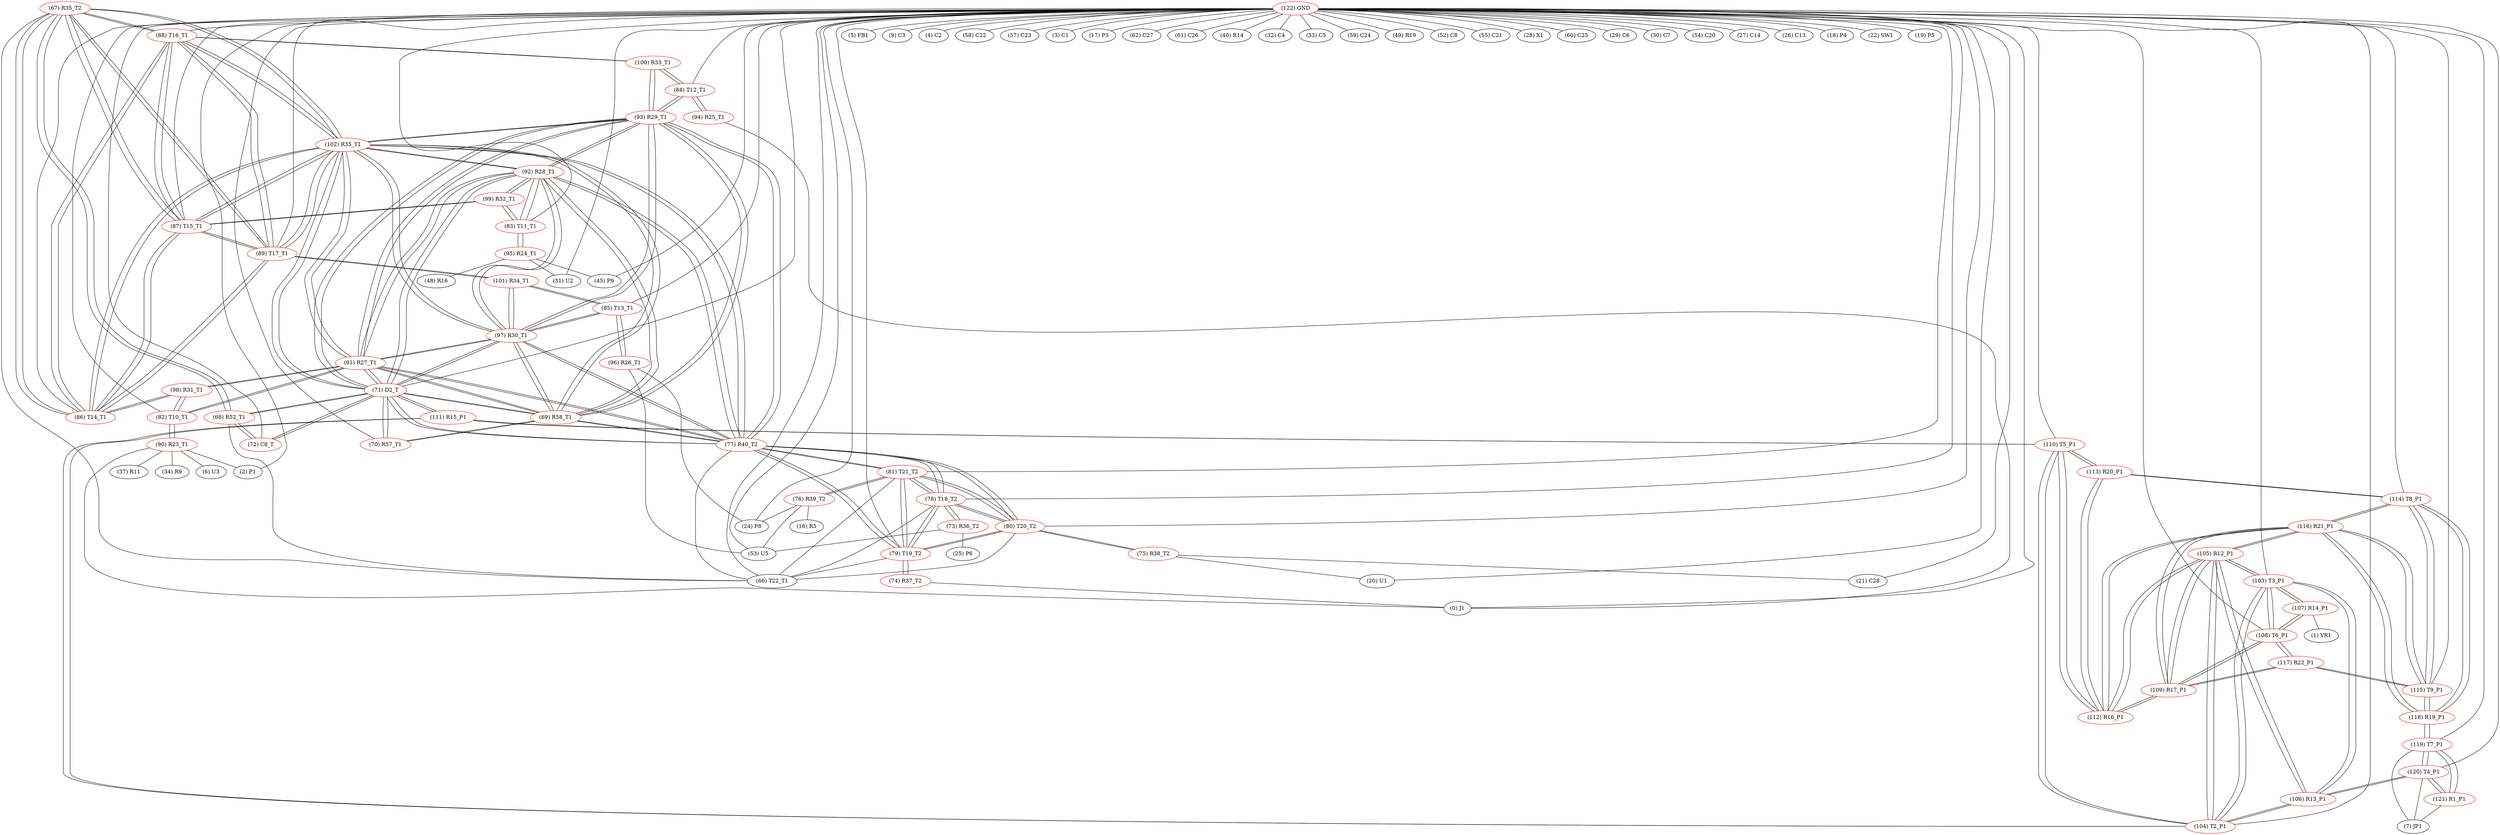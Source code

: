 graph {
	67 [label="(67) R35_T2" color=red]
	88 [label="(88) T16_T1"]
	87 [label="(87) T15_T1"]
	102 [label="(102) R35_T1"]
	86 [label="(86) T14_T1"]
	89 [label="(89) T17_T1"]
	68 [label="(68) R52_T1"]
	66 [label="(66) T22_T1"]
	68 [label="(68) R52_T1" color=red]
	71 [label="(71) D2_T"]
	72 [label="(72) C8_T"]
	67 [label="(67) R35_T2"]
	66 [label="(66) T22_T1"]
	69 [label="(69) R58_T1" color=red]
	70 [label="(70) R57_T1"]
	71 [label="(71) D2_T"]
	93 [label="(93) R29_T1"]
	102 [label="(102) R35_T1"]
	77 [label="(77) R40_T2"]
	97 [label="(97) R30_T1"]
	91 [label="(91) R27_T1"]
	92 [label="(92) R28_T1"]
	70 [label="(70) R57_T1" color=red]
	69 [label="(69) R58_T1"]
	71 [label="(71) D2_T"]
	71 [label="(71) D2_T" color=red]
	68 [label="(68) R52_T1"]
	72 [label="(72) C8_T"]
	69 [label="(69) R58_T1"]
	70 [label="(70) R57_T1"]
	93 [label="(93) R29_T1"]
	102 [label="(102) R35_T1"]
	77 [label="(77) R40_T2"]
	97 [label="(97) R30_T1"]
	91 [label="(91) R27_T1"]
	92 [label="(92) R28_T1"]
	111 [label="(111) R15_P1"]
	72 [label="(72) C8_T" color=red]
	71 [label="(71) D2_T"]
	68 [label="(68) R52_T1"]
	73 [label="(73) R36_T2" color=red]
	53 [label="(53) U5"]
	25 [label="(25) P6"]
	78 [label="(78) T18_T2"]
	74 [label="(74) R37_T2" color=red]
	0 [label="(0) J1"]
	79 [label="(79) T19_T2"]
	75 [label="(75) R38_T2" color=red]
	20 [label="(20) U1"]
	21 [label="(21) C28"]
	80 [label="(80) T20_T2"]
	76 [label="(76) R39_T2" color=red]
	16 [label="(16) R5"]
	24 [label="(24) P8"]
	53 [label="(53) U5"]
	81 [label="(81) T21_T2"]
	77 [label="(77) R40_T2" color=red]
	93 [label="(93) R29_T1"]
	102 [label="(102) R35_T1"]
	97 [label="(97) R30_T1"]
	71 [label="(71) D2_T"]
	69 [label="(69) R58_T1"]
	91 [label="(91) R27_T1"]
	92 [label="(92) R28_T1"]
	66 [label="(66) T22_T1"]
	79 [label="(79) T19_T2"]
	78 [label="(78) T18_T2"]
	81 [label="(81) T21_T2"]
	80 [label="(80) T20_T2"]
	78 [label="(78) T18_T2" color=red]
	66 [label="(66) T22_T1"]
	79 [label="(79) T19_T2"]
	77 [label="(77) R40_T2"]
	81 [label="(81) T21_T2"]
	80 [label="(80) T20_T2"]
	73 [label="(73) R36_T2"]
	79 [label="(79) T19_T2" color=red]
	66 [label="(66) T22_T1"]
	78 [label="(78) T18_T2"]
	77 [label="(77) R40_T2"]
	81 [label="(81) T21_T2"]
	80 [label="(80) T20_T2"]
	74 [label="(74) R37_T2"]
	80 [label="(80) T20_T2" color=red]
	66 [label="(66) T22_T1"]
	79 [label="(79) T19_T2"]
	78 [label="(78) T18_T2"]
	77 [label="(77) R40_T2"]
	81 [label="(81) T21_T2"]
	75 [label="(75) R38_T2"]
	81 [label="(81) T21_T2" color=red]
	66 [label="(66) T22_T1"]
	79 [label="(79) T19_T2"]
	78 [label="(78) T18_T2"]
	77 [label="(77) R40_T2"]
	80 [label="(80) T20_T2"]
	76 [label="(76) R39_T2"]
	82 [label="(82) T10_T1" color=red]
	90 [label="(90) R23_T1"]
	98 [label="(98) R31_T1"]
	91 [label="(91) R27_T1"]
	83 [label="(83) T11_T1" color=red]
	95 [label="(95) R24_T1"]
	99 [label="(99) R32_T1"]
	92 [label="(92) R28_T1"]
	84 [label="(84) T12_T1" color=red]
	100 [label="(100) R33_T1"]
	93 [label="(93) R29_T1"]
	94 [label="(94) R25_T1"]
	85 [label="(85) T13_T1" color=red]
	97 [label="(97) R30_T1"]
	101 [label="(101) R34_T1"]
	96 [label="(96) R26_T1"]
	86 [label="(86) T14_T1" color=red]
	88 [label="(88) T16_T1"]
	87 [label="(87) T15_T1"]
	102 [label="(102) R35_T1"]
	89 [label="(89) T17_T1"]
	67 [label="(67) R35_T2"]
	98 [label="(98) R31_T1"]
	87 [label="(87) T15_T1" color=red]
	88 [label="(88) T16_T1"]
	102 [label="(102) R35_T1"]
	86 [label="(86) T14_T1"]
	89 [label="(89) T17_T1"]
	67 [label="(67) R35_T2"]
	99 [label="(99) R32_T1"]
	88 [label="(88) T16_T1" color=red]
	87 [label="(87) T15_T1"]
	102 [label="(102) R35_T1"]
	86 [label="(86) T14_T1"]
	89 [label="(89) T17_T1"]
	67 [label="(67) R35_T2"]
	100 [label="(100) R33_T1"]
	89 [label="(89) T17_T1" color=red]
	88 [label="(88) T16_T1"]
	87 [label="(87) T15_T1"]
	102 [label="(102) R35_T1"]
	86 [label="(86) T14_T1"]
	67 [label="(67) R35_T2"]
	101 [label="(101) R34_T1"]
	90 [label="(90) R23_T1" color=red]
	0 [label="(0) J1"]
	37 [label="(37) R11"]
	34 [label="(34) R9"]
	2 [label="(2) P1"]
	6 [label="(6) U3"]
	82 [label="(82) T10_T1"]
	91 [label="(91) R27_T1" color=red]
	93 [label="(93) R29_T1"]
	102 [label="(102) R35_T1"]
	77 [label="(77) R40_T2"]
	97 [label="(97) R30_T1"]
	71 [label="(71) D2_T"]
	69 [label="(69) R58_T1"]
	92 [label="(92) R28_T1"]
	82 [label="(82) T10_T1"]
	98 [label="(98) R31_T1"]
	92 [label="(92) R28_T1" color=red]
	93 [label="(93) R29_T1"]
	102 [label="(102) R35_T1"]
	77 [label="(77) R40_T2"]
	97 [label="(97) R30_T1"]
	71 [label="(71) D2_T"]
	69 [label="(69) R58_T1"]
	91 [label="(91) R27_T1"]
	99 [label="(99) R32_T1"]
	83 [label="(83) T11_T1"]
	93 [label="(93) R29_T1" color=red]
	102 [label="(102) R35_T1"]
	77 [label="(77) R40_T2"]
	97 [label="(97) R30_T1"]
	71 [label="(71) D2_T"]
	69 [label="(69) R58_T1"]
	91 [label="(91) R27_T1"]
	92 [label="(92) R28_T1"]
	100 [label="(100) R33_T1"]
	84 [label="(84) T12_T1"]
	94 [label="(94) R25_T1" color=red]
	0 [label="(0) J1"]
	84 [label="(84) T12_T1"]
	95 [label="(95) R24_T1" color=red]
	31 [label="(31) U2"]
	45 [label="(45) P9"]
	48 [label="(48) R16"]
	83 [label="(83) T11_T1"]
	96 [label="(96) R26_T1" color=red]
	24 [label="(24) P8"]
	53 [label="(53) U5"]
	85 [label="(85) T13_T1"]
	97 [label="(97) R30_T1" color=red]
	93 [label="(93) R29_T1"]
	102 [label="(102) R35_T1"]
	77 [label="(77) R40_T2"]
	71 [label="(71) D2_T"]
	69 [label="(69) R58_T1"]
	91 [label="(91) R27_T1"]
	92 [label="(92) R28_T1"]
	101 [label="(101) R34_T1"]
	85 [label="(85) T13_T1"]
	98 [label="(98) R31_T1" color=red]
	82 [label="(82) T10_T1"]
	91 [label="(91) R27_T1"]
	86 [label="(86) T14_T1"]
	99 [label="(99) R32_T1" color=red]
	87 [label="(87) T15_T1"]
	92 [label="(92) R28_T1"]
	83 [label="(83) T11_T1"]
	100 [label="(100) R33_T1" color=red]
	88 [label="(88) T16_T1"]
	93 [label="(93) R29_T1"]
	84 [label="(84) T12_T1"]
	101 [label="(101) R34_T1" color=red]
	89 [label="(89) T17_T1"]
	97 [label="(97) R30_T1"]
	85 [label="(85) T13_T1"]
	102 [label="(102) R35_T1" color=red]
	93 [label="(93) R29_T1"]
	77 [label="(77) R40_T2"]
	97 [label="(97) R30_T1"]
	71 [label="(71) D2_T"]
	69 [label="(69) R58_T1"]
	91 [label="(91) R27_T1"]
	92 [label="(92) R28_T1"]
	88 [label="(88) T16_T1"]
	87 [label="(87) T15_T1"]
	86 [label="(86) T14_T1"]
	89 [label="(89) T17_T1"]
	67 [label="(67) R35_T2"]
	103 [label="(103) T3_P1" color=red]
	107 [label="(107) R14_P1"]
	108 [label="(108) T6_P1"]
	106 [label="(106) R13_P1"]
	105 [label="(105) R12_P1"]
	104 [label="(104) T2_P1"]
	104 [label="(104) T2_P1" color=red]
	106 [label="(106) R13_P1"]
	103 [label="(103) T3_P1"]
	105 [label="(105) R12_P1"]
	110 [label="(110) T5_P1"]
	111 [label="(111) R15_P1"]
	105 [label="(105) R12_P1" color=red]
	116 [label="(116) R21_P1"]
	112 [label="(112) R16_P1"]
	109 [label="(109) R17_P1"]
	106 [label="(106) R13_P1"]
	103 [label="(103) T3_P1"]
	104 [label="(104) T2_P1"]
	106 [label="(106) R13_P1" color=red]
	120 [label="(120) T4_P1"]
	103 [label="(103) T3_P1"]
	105 [label="(105) R12_P1"]
	104 [label="(104) T2_P1"]
	107 [label="(107) R14_P1" color=red]
	1 [label="(1) VR1"]
	103 [label="(103) T3_P1"]
	108 [label="(108) T6_P1"]
	108 [label="(108) T6_P1" color=red]
	107 [label="(107) R14_P1"]
	103 [label="(103) T3_P1"]
	117 [label="(117) R22_P1"]
	109 [label="(109) R17_P1"]
	109 [label="(109) R17_P1" color=red]
	116 [label="(116) R21_P1"]
	112 [label="(112) R16_P1"]
	105 [label="(105) R12_P1"]
	117 [label="(117) R22_P1"]
	108 [label="(108) T6_P1"]
	110 [label="(110) T5_P1" color=red]
	104 [label="(104) T2_P1"]
	111 [label="(111) R15_P1"]
	112 [label="(112) R16_P1"]
	113 [label="(113) R20_P1"]
	111 [label="(111) R15_P1" color=red]
	71 [label="(71) D2_T"]
	104 [label="(104) T2_P1"]
	110 [label="(110) T5_P1"]
	112 [label="(112) R16_P1" color=red]
	116 [label="(116) R21_P1"]
	105 [label="(105) R12_P1"]
	109 [label="(109) R17_P1"]
	110 [label="(110) T5_P1"]
	113 [label="(113) R20_P1"]
	113 [label="(113) R20_P1" color=red]
	114 [label="(114) T8_P1"]
	112 [label="(112) R16_P1"]
	110 [label="(110) T5_P1"]
	114 [label="(114) T8_P1" color=red]
	115 [label="(115) T9_P1"]
	116 [label="(116) R21_P1"]
	118 [label="(118) R19_P1"]
	113 [label="(113) R20_P1"]
	115 [label="(115) T9_P1" color=red]
	117 [label="(117) R22_P1"]
	116 [label="(116) R21_P1"]
	114 [label="(114) T8_P1"]
	118 [label="(118) R19_P1"]
	116 [label="(116) R21_P1" color=red]
	112 [label="(112) R16_P1"]
	105 [label="(105) R12_P1"]
	109 [label="(109) R17_P1"]
	115 [label="(115) T9_P1"]
	114 [label="(114) T8_P1"]
	118 [label="(118) R19_P1"]
	117 [label="(117) R22_P1" color=red]
	115 [label="(115) T9_P1"]
	108 [label="(108) T6_P1"]
	109 [label="(109) R17_P1"]
	118 [label="(118) R19_P1" color=red]
	115 [label="(115) T9_P1"]
	116 [label="(116) R21_P1"]
	114 [label="(114) T8_P1"]
	119 [label="(119) T7_P1"]
	119 [label="(119) T7_P1" color=red]
	121 [label="(121) R1_P1"]
	120 [label="(120) T4_P1"]
	7 [label="(7) JP1"]
	118 [label="(118) R19_P1"]
	120 [label="(120) T4_P1" color=red]
	106 [label="(106) R13_P1"]
	121 [label="(121) R1_P1"]
	119 [label="(119) T7_P1"]
	7 [label="(7) JP1"]
	121 [label="(121) R1_P1" color=red]
	120 [label="(120) T4_P1"]
	119 [label="(119) T7_P1"]
	7 [label="(7) JP1"]
	122 [label="(122) GND" color=red]
	5 [label="(5) FB1"]
	9 [label="(9) C3"]
	0 [label="(0) J1"]
	4 [label="(4) C2"]
	58 [label="(58) C22"]
	57 [label="(57) C23"]
	3 [label="(3) C1"]
	2 [label="(2) P1"]
	17 [label="(17) P3"]
	62 [label="(62) C27"]
	61 [label="(61) C26"]
	40 [label="(40) R14"]
	32 [label="(32) C4"]
	33 [label="(33) C5"]
	53 [label="(53) U5"]
	59 [label="(59) C24"]
	49 [label="(49) R19"]
	52 [label="(52) C8"]
	45 [label="(45) P9"]
	55 [label="(55) C21"]
	28 [label="(28) X1"]
	60 [label="(60) C25"]
	29 [label="(29) C6"]
	30 [label="(30) C7"]
	54 [label="(54) C20"]
	27 [label="(27) C14"]
	26 [label="(26) C13"]
	31 [label="(31) U2"]
	20 [label="(20) U1"]
	24 [label="(24) P8"]
	21 [label="(21) C28"]
	18 [label="(18) P4"]
	22 [label="(22) SW1"]
	19 [label="(19) P5"]
	80 [label="(80) T20_T2"]
	78 [label="(78) T18_T2"]
	79 [label="(79) T19_T2"]
	81 [label="(81) T21_T2"]
	70 [label="(70) R57_T1"]
	66 [label="(66) T22_T1"]
	71 [label="(71) D2_T"]
	83 [label="(83) T11_T1"]
	88 [label="(88) T16_T1"]
	89 [label="(89) T17_T1"]
	82 [label="(82) T10_T1"]
	84 [label="(84) T12_T1"]
	85 [label="(85) T13_T1"]
	86 [label="(86) T14_T1"]
	87 [label="(87) T15_T1"]
	72 [label="(72) C8_T"]
	103 [label="(103) T3_P1"]
	120 [label="(120) T4_P1"]
	119 [label="(119) T7_P1"]
	110 [label="(110) T5_P1"]
	115 [label="(115) T9_P1"]
	114 [label="(114) T8_P1"]
	108 [label="(108) T6_P1"]
	104 [label="(104) T2_P1"]
	67 -- 88
	67 -- 87
	67 -- 102
	67 -- 86
	67 -- 89
	67 -- 68
	67 -- 66
	68 -- 71
	68 -- 72
	68 -- 67
	68 -- 66
	69 -- 70
	69 -- 71
	69 -- 93
	69 -- 102
	69 -- 77
	69 -- 97
	69 -- 91
	69 -- 92
	70 -- 69
	70 -- 71
	71 -- 68
	71 -- 72
	71 -- 69
	71 -- 70
	71 -- 93
	71 -- 102
	71 -- 77
	71 -- 97
	71 -- 91
	71 -- 92
	71 -- 111
	72 -- 71
	72 -- 68
	73 -- 53
	73 -- 25
	73 -- 78
	74 -- 0
	74 -- 79
	75 -- 20
	75 -- 21
	75 -- 80
	76 -- 16
	76 -- 24
	76 -- 53
	76 -- 81
	77 -- 93
	77 -- 102
	77 -- 97
	77 -- 71
	77 -- 69
	77 -- 91
	77 -- 92
	77 -- 66
	77 -- 79
	77 -- 78
	77 -- 81
	77 -- 80
	78 -- 66
	78 -- 79
	78 -- 77
	78 -- 81
	78 -- 80
	78 -- 73
	79 -- 66
	79 -- 78
	79 -- 77
	79 -- 81
	79 -- 80
	79 -- 74
	80 -- 66
	80 -- 79
	80 -- 78
	80 -- 77
	80 -- 81
	80 -- 75
	81 -- 66
	81 -- 79
	81 -- 78
	81 -- 77
	81 -- 80
	81 -- 76
	82 -- 90
	82 -- 98
	82 -- 91
	83 -- 95
	83 -- 99
	83 -- 92
	84 -- 100
	84 -- 93
	84 -- 94
	85 -- 97
	85 -- 101
	85 -- 96
	86 -- 88
	86 -- 87
	86 -- 102
	86 -- 89
	86 -- 67
	86 -- 98
	87 -- 88
	87 -- 102
	87 -- 86
	87 -- 89
	87 -- 67
	87 -- 99
	88 -- 87
	88 -- 102
	88 -- 86
	88 -- 89
	88 -- 67
	88 -- 100
	89 -- 88
	89 -- 87
	89 -- 102
	89 -- 86
	89 -- 67
	89 -- 101
	90 -- 0
	90 -- 37
	90 -- 34
	90 -- 2
	90 -- 6
	90 -- 82
	91 -- 93
	91 -- 102
	91 -- 77
	91 -- 97
	91 -- 71
	91 -- 69
	91 -- 92
	91 -- 82
	91 -- 98
	92 -- 93
	92 -- 102
	92 -- 77
	92 -- 97
	92 -- 71
	92 -- 69
	92 -- 91
	92 -- 99
	92 -- 83
	93 -- 102
	93 -- 77
	93 -- 97
	93 -- 71
	93 -- 69
	93 -- 91
	93 -- 92
	93 -- 100
	93 -- 84
	94 -- 0
	94 -- 84
	95 -- 31
	95 -- 45
	95 -- 48
	95 -- 83
	96 -- 24
	96 -- 53
	96 -- 85
	97 -- 93
	97 -- 102
	97 -- 77
	97 -- 71
	97 -- 69
	97 -- 91
	97 -- 92
	97 -- 101
	97 -- 85
	98 -- 82
	98 -- 91
	98 -- 86
	99 -- 87
	99 -- 92
	99 -- 83
	100 -- 88
	100 -- 93
	100 -- 84
	101 -- 89
	101 -- 97
	101 -- 85
	102 -- 93
	102 -- 77
	102 -- 97
	102 -- 71
	102 -- 69
	102 -- 91
	102 -- 92
	102 -- 88
	102 -- 87
	102 -- 86
	102 -- 89
	102 -- 67
	103 -- 107
	103 -- 108
	103 -- 106
	103 -- 105
	103 -- 104
	104 -- 106
	104 -- 103
	104 -- 105
	104 -- 110
	104 -- 111
	105 -- 116
	105 -- 112
	105 -- 109
	105 -- 106
	105 -- 103
	105 -- 104
	106 -- 120
	106 -- 103
	106 -- 105
	106 -- 104
	107 -- 1
	107 -- 103
	107 -- 108
	108 -- 107
	108 -- 103
	108 -- 117
	108 -- 109
	109 -- 116
	109 -- 112
	109 -- 105
	109 -- 117
	109 -- 108
	110 -- 104
	110 -- 111
	110 -- 112
	110 -- 113
	111 -- 71
	111 -- 104
	111 -- 110
	112 -- 116
	112 -- 105
	112 -- 109
	112 -- 110
	112 -- 113
	113 -- 114
	113 -- 112
	113 -- 110
	114 -- 115
	114 -- 116
	114 -- 118
	114 -- 113
	115 -- 117
	115 -- 116
	115 -- 114
	115 -- 118
	116 -- 112
	116 -- 105
	116 -- 109
	116 -- 115
	116 -- 114
	116 -- 118
	117 -- 115
	117 -- 108
	117 -- 109
	118 -- 115
	118 -- 116
	118 -- 114
	118 -- 119
	119 -- 121
	119 -- 120
	119 -- 7
	119 -- 118
	120 -- 106
	120 -- 121
	120 -- 119
	120 -- 7
	121 -- 120
	121 -- 119
	121 -- 7
	122 -- 5
	122 -- 9
	122 -- 0
	122 -- 4
	122 -- 58
	122 -- 57
	122 -- 3
	122 -- 2
	122 -- 17
	122 -- 62
	122 -- 61
	122 -- 40
	122 -- 32
	122 -- 33
	122 -- 53
	122 -- 59
	122 -- 49
	122 -- 52
	122 -- 45
	122 -- 55
	122 -- 28
	122 -- 60
	122 -- 29
	122 -- 30
	122 -- 54
	122 -- 27
	122 -- 26
	122 -- 31
	122 -- 20
	122 -- 24
	122 -- 21
	122 -- 18
	122 -- 22
	122 -- 19
	122 -- 80
	122 -- 78
	122 -- 79
	122 -- 81
	122 -- 70
	122 -- 66
	122 -- 71
	122 -- 83
	122 -- 88
	122 -- 89
	122 -- 82
	122 -- 84
	122 -- 85
	122 -- 86
	122 -- 87
	122 -- 72
	122 -- 103
	122 -- 120
	122 -- 119
	122 -- 110
	122 -- 115
	122 -- 114
	122 -- 108
	122 -- 104
}